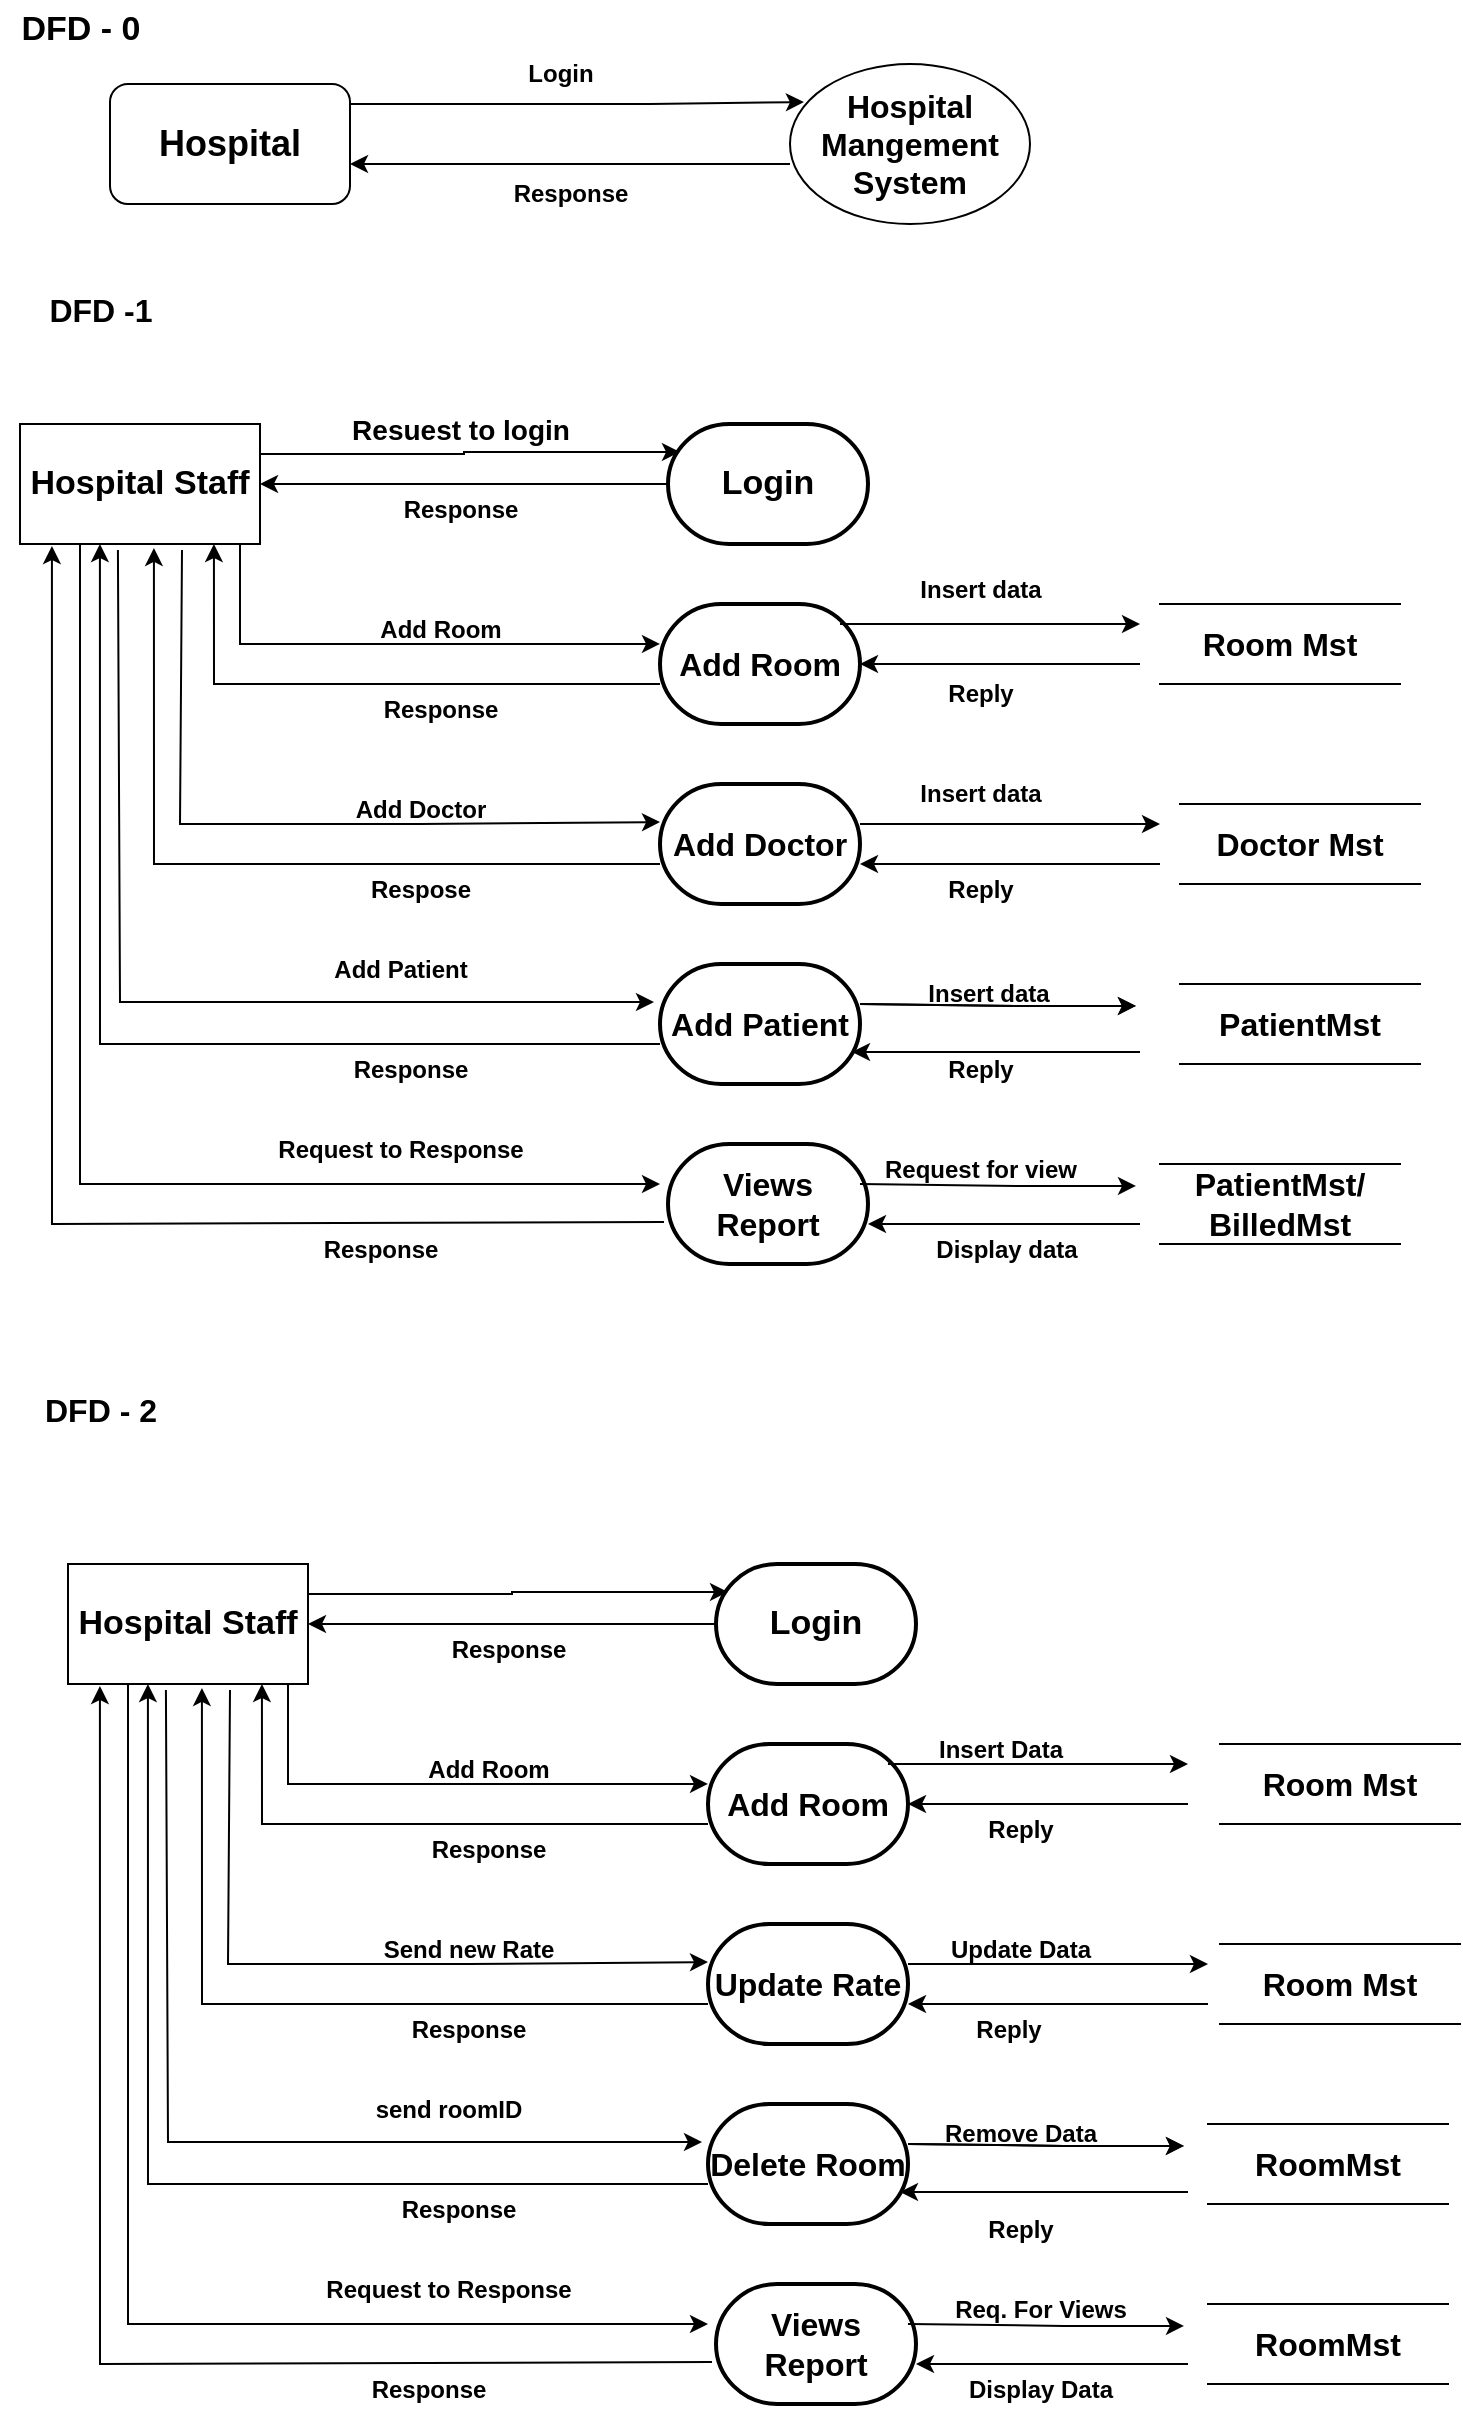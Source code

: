 <mxfile version="23.1.7" type="google">
  <diagram name="Page-1" id="wHvKuBLqZDmaOY6_0BVb">
    <mxGraphModel dx="880" dy="506" grid="1" gridSize="10" guides="1" tooltips="1" connect="1" arrows="1" fold="1" page="1" pageScale="1" pageWidth="900" pageHeight="1600" math="0" shadow="0">
      <root>
        <mxCell id="0" />
        <mxCell id="1" parent="0" />
        <mxCell id="QsLFBTd6vt9vH_9BB9VM-1" value="&lt;font style=&quot;font-size: 18px;&quot;&gt;&lt;b&gt;Hospital&lt;/b&gt;&lt;/font&gt;" style="rounded=1;whiteSpace=wrap;html=1;" parent="1" vertex="1">
          <mxGeometry x="85" y="100" width="120" height="60" as="geometry" />
        </mxCell>
        <mxCell id="QsLFBTd6vt9vH_9BB9VM-3" value="&lt;b&gt;&lt;font style=&quot;font-size: 16px;&quot;&gt;Hospital Mangement System&lt;/font&gt;&lt;/b&gt;" style="ellipse;whiteSpace=wrap;html=1;" parent="1" vertex="1">
          <mxGeometry x="425" y="90" width="120" height="80" as="geometry" />
        </mxCell>
        <mxCell id="QsLFBTd6vt9vH_9BB9VM-5" value="" style="endArrow=classic;html=1;rounded=0;exitX=1;exitY=0.5;exitDx=0;exitDy=0;entryX=0.058;entryY=0.238;entryDx=0;entryDy=0;entryPerimeter=0;" parent="1" target="QsLFBTd6vt9vH_9BB9VM-3" edge="1">
          <mxGeometry width="50" height="50" relative="1" as="geometry">
            <mxPoint x="205" y="110" as="sourcePoint" />
            <mxPoint x="425" y="110" as="targetPoint" />
            <Array as="points">
              <mxPoint x="355" y="110" />
            </Array>
          </mxGeometry>
        </mxCell>
        <mxCell id="QsLFBTd6vt9vH_9BB9VM-6" value="&lt;b&gt;Login&lt;/b&gt;" style="text;html=1;align=center;verticalAlign=middle;resizable=0;points=[];autosize=1;strokeColor=none;fillColor=none;" parent="1" vertex="1">
          <mxGeometry x="280" y="80" width="60" height="30" as="geometry" />
        </mxCell>
        <mxCell id="QsLFBTd6vt9vH_9BB9VM-7" value="&lt;b&gt;Response&lt;/b&gt;" style="text;html=1;align=center;verticalAlign=middle;resizable=0;points=[];autosize=1;strokeColor=none;fillColor=none;" parent="1" vertex="1">
          <mxGeometry x="275" y="140" width="80" height="30" as="geometry" />
        </mxCell>
        <mxCell id="QsLFBTd6vt9vH_9BB9VM-11" value="" style="edgeStyle=orthogonalEdgeStyle;rounded=0;orthogonalLoop=1;jettySize=auto;html=1;entryX=1;entryY=0.5;entryDx=0;entryDy=0;" parent="1" edge="1">
          <mxGeometry relative="1" as="geometry">
            <mxPoint x="425" y="140" as="sourcePoint" />
            <mxPoint x="205" y="140" as="targetPoint" />
          </mxGeometry>
        </mxCell>
        <mxCell id="QsLFBTd6vt9vH_9BB9VM-12" value="&lt;b&gt;&lt;font style=&quot;font-size: 17px;&quot;&gt;DFD - 0&lt;/font&gt;&lt;/b&gt;" style="text;html=1;align=center;verticalAlign=middle;resizable=0;points=[];autosize=1;strokeColor=none;fillColor=none;" parent="1" vertex="1">
          <mxGeometry x="30" y="58" width="80" height="30" as="geometry" />
        </mxCell>
        <mxCell id="QsLFBTd6vt9vH_9BB9VM-13" value="&lt;b&gt;&lt;font style=&quot;font-size: 16px;&quot;&gt;DFD -1&lt;/font&gt;&lt;/b&gt;" style="text;html=1;align=center;verticalAlign=middle;resizable=0;points=[];autosize=1;strokeColor=none;fillColor=none;" parent="1" vertex="1">
          <mxGeometry x="40" y="198" width="80" height="30" as="geometry" />
        </mxCell>
        <mxCell id="QsLFBTd6vt9vH_9BB9VM-14" value="&lt;b&gt;&lt;font style=&quot;font-size: 17px;&quot;&gt;Hospital Staff&lt;/font&gt;&lt;/b&gt;" style="rounded=0;whiteSpace=wrap;html=1;" parent="1" vertex="1">
          <mxGeometry x="40" y="270" width="120" height="60" as="geometry" />
        </mxCell>
        <mxCell id="QsLFBTd6vt9vH_9BB9VM-18" value="&lt;b&gt;&lt;font style=&quot;font-size: 17px;&quot;&gt;Login&lt;/font&gt;&lt;/b&gt;" style="strokeWidth=2;html=1;shape=mxgraph.flowchart.terminator;whiteSpace=wrap;" parent="1" vertex="1">
          <mxGeometry x="364" y="270" width="100" height="60" as="geometry" />
        </mxCell>
        <mxCell id="QsLFBTd6vt9vH_9BB9VM-20" value="&lt;b&gt;&lt;font style=&quot;font-size: 16px;&quot;&gt;Add Patient&lt;/font&gt;&lt;/b&gt;" style="strokeWidth=2;html=1;shape=mxgraph.flowchart.terminator;whiteSpace=wrap;" parent="1" vertex="1">
          <mxGeometry x="360" y="540" width="100" height="60" as="geometry" />
        </mxCell>
        <mxCell id="QsLFBTd6vt9vH_9BB9VM-21" value="&lt;b&gt;&lt;font style=&quot;font-size: 16px;&quot;&gt;Add Doctor&lt;/font&gt;&lt;/b&gt;" style="strokeWidth=2;html=1;shape=mxgraph.flowchart.terminator;whiteSpace=wrap;" parent="1" vertex="1">
          <mxGeometry x="360" y="450" width="100" height="60" as="geometry" />
        </mxCell>
        <mxCell id="QsLFBTd6vt9vH_9BB9VM-22" value="&lt;font style=&quot;font-size: 16px;&quot;&gt;&lt;b&gt;Add Room&lt;/b&gt;&lt;/font&gt;" style="strokeWidth=2;html=1;shape=mxgraph.flowchart.terminator;whiteSpace=wrap;" parent="1" vertex="1">
          <mxGeometry x="360" y="360" width="100" height="60" as="geometry" />
        </mxCell>
        <mxCell id="QsLFBTd6vt9vH_9BB9VM-23" value="&lt;b&gt;&lt;font style=&quot;font-size: 16px;&quot;&gt;Views Report&lt;/font&gt;&lt;/b&gt;" style="strokeWidth=2;html=1;shape=mxgraph.flowchart.terminator;whiteSpace=wrap;" parent="1" vertex="1">
          <mxGeometry x="364" y="630" width="100" height="60" as="geometry" />
        </mxCell>
        <mxCell id="QsLFBTd6vt9vH_9BB9VM-24" style="edgeStyle=orthogonalEdgeStyle;rounded=0;orthogonalLoop=1;jettySize=auto;html=1;exitX=1;exitY=0.25;exitDx=0;exitDy=0;entryX=0.06;entryY=0.233;entryDx=0;entryDy=0;entryPerimeter=0;" parent="1" source="QsLFBTd6vt9vH_9BB9VM-14" target="QsLFBTd6vt9vH_9BB9VM-18" edge="1">
          <mxGeometry relative="1" as="geometry" />
        </mxCell>
        <mxCell id="QsLFBTd6vt9vH_9BB9VM-25" value="" style="endArrow=classic;html=1;rounded=0;entryX=1;entryY=0.5;entryDx=0;entryDy=0;exitX=0;exitY=0.5;exitDx=0;exitDy=0;exitPerimeter=0;" parent="1" source="QsLFBTd6vt9vH_9BB9VM-18" target="QsLFBTd6vt9vH_9BB9VM-14" edge="1">
          <mxGeometry width="50" height="50" relative="1" as="geometry">
            <mxPoint x="360" y="310" as="sourcePoint" />
            <mxPoint x="410" y="300" as="targetPoint" />
          </mxGeometry>
        </mxCell>
        <mxCell id="QsLFBTd6vt9vH_9BB9VM-26" value="" style="endArrow=classic;html=1;rounded=0;entryX=0;entryY=0.333;entryDx=0;entryDy=0;entryPerimeter=0;" parent="1" target="QsLFBTd6vt9vH_9BB9VM-22" edge="1">
          <mxGeometry width="50" height="50" relative="1" as="geometry">
            <mxPoint x="150" y="330" as="sourcePoint" />
            <mxPoint x="350" y="380" as="targetPoint" />
            <Array as="points">
              <mxPoint x="150" y="380" />
            </Array>
          </mxGeometry>
        </mxCell>
        <mxCell id="QsLFBTd6vt9vH_9BB9VM-27" value="" style="endArrow=classic;html=1;rounded=0;entryX=0.808;entryY=1;entryDx=0;entryDy=0;entryPerimeter=0;" parent="1" target="QsLFBTd6vt9vH_9BB9VM-14" edge="1">
          <mxGeometry width="50" height="50" relative="1" as="geometry">
            <mxPoint x="360" y="400" as="sourcePoint" />
            <mxPoint x="590" y="350" as="targetPoint" />
            <Array as="points">
              <mxPoint x="137" y="400" />
            </Array>
          </mxGeometry>
        </mxCell>
        <mxCell id="QsLFBTd6vt9vH_9BB9VM-28" value="" style="endArrow=classic;html=1;rounded=0;exitX=0.675;exitY=1.05;exitDx=0;exitDy=0;exitPerimeter=0;entryX=0;entryY=0.317;entryDx=0;entryDy=0;entryPerimeter=0;" parent="1" source="QsLFBTd6vt9vH_9BB9VM-14" target="QsLFBTd6vt9vH_9BB9VM-21" edge="1">
          <mxGeometry width="50" height="50" relative="1" as="geometry">
            <mxPoint x="540" y="400" as="sourcePoint" />
            <mxPoint x="350" y="470" as="targetPoint" />
            <Array as="points">
              <mxPoint x="120" y="470" />
              <mxPoint x="240" y="470" />
            </Array>
          </mxGeometry>
        </mxCell>
        <mxCell id="QsLFBTd6vt9vH_9BB9VM-33" value="" style="endArrow=classic;html=1;rounded=0;entryX=0.558;entryY=1.033;entryDx=0;entryDy=0;entryPerimeter=0;" parent="1" target="QsLFBTd6vt9vH_9BB9VM-14" edge="1">
          <mxGeometry width="50" height="50" relative="1" as="geometry">
            <mxPoint x="360" y="490" as="sourcePoint" />
            <mxPoint x="110" y="340" as="targetPoint" />
            <Array as="points">
              <mxPoint x="107" y="490" />
            </Array>
          </mxGeometry>
        </mxCell>
        <mxCell id="QsLFBTd6vt9vH_9BB9VM-34" value="" style="endArrow=classic;html=1;rounded=0;entryX=-0.03;entryY=0.317;entryDx=0;entryDy=0;entryPerimeter=0;exitX=0.408;exitY=1.05;exitDx=0;exitDy=0;exitPerimeter=0;" parent="1" source="QsLFBTd6vt9vH_9BB9VM-14" target="QsLFBTd6vt9vH_9BB9VM-20" edge="1">
          <mxGeometry width="50" height="50" relative="1" as="geometry">
            <mxPoint x="540" y="400" as="sourcePoint" />
            <mxPoint x="590" y="350" as="targetPoint" />
            <Array as="points">
              <mxPoint x="90" y="559" />
            </Array>
          </mxGeometry>
        </mxCell>
        <mxCell id="QsLFBTd6vt9vH_9BB9VM-35" value="" style="endArrow=classic;html=1;rounded=0;entryX=0.333;entryY=1;entryDx=0;entryDy=0;entryPerimeter=0;" parent="1" target="QsLFBTd6vt9vH_9BB9VM-14" edge="1">
          <mxGeometry width="50" height="50" relative="1" as="geometry">
            <mxPoint x="360" y="580" as="sourcePoint" />
            <mxPoint x="590" y="350" as="targetPoint" />
            <Array as="points">
              <mxPoint x="230" y="580" />
              <mxPoint x="80" y="580" />
            </Array>
          </mxGeometry>
        </mxCell>
        <mxCell id="QsLFBTd6vt9vH_9BB9VM-36" value="" style="endArrow=classic;html=1;rounded=0;exitX=0.25;exitY=1;exitDx=0;exitDy=0;" parent="1" source="QsLFBTd6vt9vH_9BB9VM-14" edge="1">
          <mxGeometry width="50" height="50" relative="1" as="geometry">
            <mxPoint x="540" y="400" as="sourcePoint" />
            <mxPoint x="360" y="650" as="targetPoint" />
            <Array as="points">
              <mxPoint x="70" y="650" />
              <mxPoint x="220" y="650" />
            </Array>
          </mxGeometry>
        </mxCell>
        <mxCell id="QsLFBTd6vt9vH_9BB9VM-37" value="" style="endArrow=classic;html=1;rounded=0;exitX=-0.02;exitY=0.65;exitDx=0;exitDy=0;exitPerimeter=0;entryX=0.133;entryY=1.017;entryDx=0;entryDy=0;entryPerimeter=0;" parent="1" source="QsLFBTd6vt9vH_9BB9VM-23" target="QsLFBTd6vt9vH_9BB9VM-14" edge="1">
          <mxGeometry width="50" height="50" relative="1" as="geometry">
            <mxPoint x="540" y="400" as="sourcePoint" />
            <mxPoint x="590" y="350" as="targetPoint" />
            <Array as="points">
              <mxPoint x="56" y="670" />
            </Array>
          </mxGeometry>
        </mxCell>
        <mxCell id="QsLFBTd6vt9vH_9BB9VM-46" value="&lt;b&gt;&lt;font style=&quot;font-size: 16px;&quot;&gt;Room Mst&lt;/font&gt;&lt;/b&gt;" style="shape=partialRectangle;whiteSpace=wrap;html=1;left=0;right=0;fillColor=none;" parent="1" vertex="1">
          <mxGeometry x="610" y="360" width="120" height="40" as="geometry" />
        </mxCell>
        <mxCell id="QsLFBTd6vt9vH_9BB9VM-49" value="&lt;b&gt;&lt;font style=&quot;font-size: 16px;&quot;&gt;Doctor Mst&lt;/font&gt;&lt;/b&gt;" style="shape=partialRectangle;whiteSpace=wrap;html=1;left=0;right=0;fillColor=none;" parent="1" vertex="1">
          <mxGeometry x="620" y="460" width="120" height="40" as="geometry" />
        </mxCell>
        <mxCell id="QsLFBTd6vt9vH_9BB9VM-50" value="" style="endArrow=classic;html=1;rounded=0;exitX=0.9;exitY=0.167;exitDx=0;exitDy=0;exitPerimeter=0;" parent="1" source="QsLFBTd6vt9vH_9BB9VM-22" edge="1">
          <mxGeometry width="50" height="50" relative="1" as="geometry">
            <mxPoint x="480" y="400" as="sourcePoint" />
            <mxPoint x="600" y="370" as="targetPoint" />
          </mxGeometry>
        </mxCell>
        <mxCell id="QsLFBTd6vt9vH_9BB9VM-51" value="&lt;b&gt;&lt;font style=&quot;font-size: 16px;&quot;&gt;PatientMst&lt;/font&gt;&lt;/b&gt;" style="shape=partialRectangle;whiteSpace=wrap;html=1;left=0;right=0;fillColor=none;" parent="1" vertex="1">
          <mxGeometry x="620" y="550" width="120" height="40" as="geometry" />
        </mxCell>
        <mxCell id="QsLFBTd6vt9vH_9BB9VM-52" value="" style="endArrow=classic;html=1;rounded=0;entryX=1;entryY=0.5;entryDx=0;entryDy=0;entryPerimeter=0;" parent="1" target="QsLFBTd6vt9vH_9BB9VM-22" edge="1">
          <mxGeometry width="50" height="50" relative="1" as="geometry">
            <mxPoint x="600" y="390" as="sourcePoint" />
            <mxPoint x="530" y="350" as="targetPoint" />
          </mxGeometry>
        </mxCell>
        <mxCell id="QsLFBTd6vt9vH_9BB9VM-53" value="" style="endArrow=classic;html=1;rounded=0;" parent="1" edge="1">
          <mxGeometry width="50" height="50" relative="1" as="geometry">
            <mxPoint x="460" y="470" as="sourcePoint" />
            <mxPoint x="610" y="470" as="targetPoint" />
          </mxGeometry>
        </mxCell>
        <mxCell id="QsLFBTd6vt9vH_9BB9VM-54" value="" style="endArrow=classic;html=1;rounded=0;" parent="1" edge="1">
          <mxGeometry width="50" height="50" relative="1" as="geometry">
            <mxPoint x="610" y="490" as="sourcePoint" />
            <mxPoint x="460" y="490" as="targetPoint" />
          </mxGeometry>
        </mxCell>
        <mxCell id="QsLFBTd6vt9vH_9BB9VM-55" value="" style="endArrow=classic;html=1;rounded=0;exitX=0.98;exitY=0.317;exitDx=0;exitDy=0;exitPerimeter=0;" parent="1" edge="1">
          <mxGeometry width="50" height="50" relative="1" as="geometry">
            <mxPoint x="460" y="559.98" as="sourcePoint" />
            <mxPoint x="598" y="560.98" as="targetPoint" />
            <Array as="points">
              <mxPoint x="538" y="560.98" />
            </Array>
          </mxGeometry>
        </mxCell>
        <mxCell id="QsLFBTd6vt9vH_9BB9VM-56" value="" style="endArrow=classic;html=1;rounded=0;exitX=0.98;exitY=0.317;exitDx=0;exitDy=0;exitPerimeter=0;" parent="1" edge="1">
          <mxGeometry width="50" height="50" relative="1" as="geometry">
            <mxPoint x="460" y="559.98" as="sourcePoint" />
            <mxPoint x="598" y="560.98" as="targetPoint" />
            <Array as="points">
              <mxPoint x="538" y="560.98" />
            </Array>
          </mxGeometry>
        </mxCell>
        <mxCell id="QsLFBTd6vt9vH_9BB9VM-57" value="&lt;b&gt;&lt;font style=&quot;font-size: 16px;&quot;&gt;PatientMst/&lt;br&gt;BilledMst&lt;br&gt;&lt;/font&gt;&lt;/b&gt;" style="shape=partialRectangle;whiteSpace=wrap;html=1;left=0;right=0;fillColor=none;" parent="1" vertex="1">
          <mxGeometry x="610" y="640" width="120" height="40" as="geometry" />
        </mxCell>
        <mxCell id="QsLFBTd6vt9vH_9BB9VM-58" value="" style="endArrow=classic;html=1;rounded=0;entryX=0.96;entryY=0.733;entryDx=0;entryDy=0;entryPerimeter=0;" parent="1" target="QsLFBTd6vt9vH_9BB9VM-20" edge="1">
          <mxGeometry width="50" height="50" relative="1" as="geometry">
            <mxPoint x="600" y="584" as="sourcePoint" />
            <mxPoint x="460" y="584" as="targetPoint" />
          </mxGeometry>
        </mxCell>
        <mxCell id="QsLFBTd6vt9vH_9BB9VM-59" value="" style="endArrow=classic;html=1;rounded=0;exitX=0.98;exitY=0.317;exitDx=0;exitDy=0;exitPerimeter=0;" parent="1" edge="1">
          <mxGeometry width="50" height="50" relative="1" as="geometry">
            <mxPoint x="460" y="649.98" as="sourcePoint" />
            <mxPoint x="598" y="650.98" as="targetPoint" />
            <Array as="points">
              <mxPoint x="538" y="650.98" />
            </Array>
          </mxGeometry>
        </mxCell>
        <mxCell id="QsLFBTd6vt9vH_9BB9VM-60" value="" style="endArrow=classic;html=1;rounded=0;" parent="1" edge="1">
          <mxGeometry width="50" height="50" relative="1" as="geometry">
            <mxPoint x="600" y="670" as="sourcePoint" />
            <mxPoint x="464" y="670" as="targetPoint" />
          </mxGeometry>
        </mxCell>
        <mxCell id="QsLFBTd6vt9vH_9BB9VM-61" value="&lt;b&gt;&lt;font style=&quot;font-size: 14px;&quot;&gt;Resuest to login&lt;/font&gt;&lt;/b&gt;" style="text;html=1;align=center;verticalAlign=middle;resizable=0;points=[];autosize=1;strokeColor=none;fillColor=none;" parent="1" vertex="1">
          <mxGeometry x="195" y="258" width="130" height="30" as="geometry" />
        </mxCell>
        <mxCell id="QsLFBTd6vt9vH_9BB9VM-62" value="&lt;b&gt;Response&lt;/b&gt;" style="text;html=1;align=center;verticalAlign=middle;resizable=0;points=[];autosize=1;strokeColor=none;fillColor=none;" parent="1" vertex="1">
          <mxGeometry x="220" y="298" width="80" height="30" as="geometry" />
        </mxCell>
        <mxCell id="QsLFBTd6vt9vH_9BB9VM-63" value="&lt;b&gt;Add Room&lt;/b&gt;" style="text;html=1;align=center;verticalAlign=middle;resizable=0;points=[];autosize=1;strokeColor=none;fillColor=none;" parent="1" vertex="1">
          <mxGeometry x="210" y="358" width="80" height="30" as="geometry" />
        </mxCell>
        <mxCell id="QsLFBTd6vt9vH_9BB9VM-64" value="&lt;b&gt;Response&lt;/b&gt;" style="text;html=1;align=center;verticalAlign=middle;resizable=0;points=[];autosize=1;strokeColor=none;fillColor=none;" parent="1" vertex="1">
          <mxGeometry x="210" y="398" width="80" height="30" as="geometry" />
        </mxCell>
        <mxCell id="QsLFBTd6vt9vH_9BB9VM-65" value="&lt;b&gt;Add Doctor&lt;/b&gt;" style="text;html=1;align=center;verticalAlign=middle;resizable=0;points=[];autosize=1;strokeColor=none;fillColor=none;" parent="1" vertex="1">
          <mxGeometry x="195" y="448" width="90" height="30" as="geometry" />
        </mxCell>
        <mxCell id="QsLFBTd6vt9vH_9BB9VM-66" value="&lt;b&gt;Respose&lt;/b&gt;" style="text;html=1;align=center;verticalAlign=middle;resizable=0;points=[];autosize=1;strokeColor=none;fillColor=none;" parent="1" vertex="1">
          <mxGeometry x="205" y="488" width="70" height="30" as="geometry" />
        </mxCell>
        <mxCell id="QsLFBTd6vt9vH_9BB9VM-69" value="&lt;b&gt;Add Patient&lt;/b&gt;" style="text;html=1;align=center;verticalAlign=middle;resizable=0;points=[];autosize=1;strokeColor=none;fillColor=none;" parent="1" vertex="1">
          <mxGeometry x="185" y="528" width="90" height="30" as="geometry" />
        </mxCell>
        <mxCell id="QsLFBTd6vt9vH_9BB9VM-70" value="&lt;b&gt;Response&lt;/b&gt;" style="text;html=1;align=center;verticalAlign=middle;resizable=0;points=[];autosize=1;strokeColor=none;fillColor=none;" parent="1" vertex="1">
          <mxGeometry x="195" y="578" width="80" height="30" as="geometry" />
        </mxCell>
        <mxCell id="QsLFBTd6vt9vH_9BB9VM-71" value="&lt;b&gt;Request to Response&lt;/b&gt;" style="text;html=1;align=center;verticalAlign=middle;resizable=0;points=[];autosize=1;strokeColor=none;fillColor=none;" parent="1" vertex="1">
          <mxGeometry x="155" y="618" width="150" height="30" as="geometry" />
        </mxCell>
        <mxCell id="QsLFBTd6vt9vH_9BB9VM-72" value="&lt;b&gt;Response&lt;/b&gt;" style="text;html=1;align=center;verticalAlign=middle;resizable=0;points=[];autosize=1;strokeColor=none;fillColor=none;" parent="1" vertex="1">
          <mxGeometry x="180" y="668" width="80" height="30" as="geometry" />
        </mxCell>
        <mxCell id="QsLFBTd6vt9vH_9BB9VM-151" value="&lt;b&gt;&lt;font style=&quot;font-size: 17px;&quot;&gt;Hospital Staff&lt;/font&gt;&lt;/b&gt;" style="rounded=0;whiteSpace=wrap;html=1;" parent="1" vertex="1">
          <mxGeometry x="64" y="840" width="120" height="60" as="geometry" />
        </mxCell>
        <mxCell id="QsLFBTd6vt9vH_9BB9VM-152" value="&lt;b&gt;&lt;font style=&quot;font-size: 17px;&quot;&gt;Login&lt;/font&gt;&lt;/b&gt;" style="strokeWidth=2;html=1;shape=mxgraph.flowchart.terminator;whiteSpace=wrap;" parent="1" vertex="1">
          <mxGeometry x="388" y="840" width="100" height="60" as="geometry" />
        </mxCell>
        <mxCell id="QsLFBTd6vt9vH_9BB9VM-153" value="&lt;b&gt;&lt;font style=&quot;font-size: 16px;&quot;&gt;Delete Room&lt;/font&gt;&lt;/b&gt;" style="strokeWidth=2;html=1;shape=mxgraph.flowchart.terminator;whiteSpace=wrap;" parent="1" vertex="1">
          <mxGeometry x="384" y="1110" width="100" height="60" as="geometry" />
        </mxCell>
        <mxCell id="QsLFBTd6vt9vH_9BB9VM-154" value="&lt;span style=&quot;font-size: 16px;&quot;&gt;&lt;b&gt;Update Rate&lt;/b&gt;&lt;/span&gt;" style="strokeWidth=2;html=1;shape=mxgraph.flowchart.terminator;whiteSpace=wrap;" parent="1" vertex="1">
          <mxGeometry x="384" y="1020" width="100" height="60" as="geometry" />
        </mxCell>
        <mxCell id="QsLFBTd6vt9vH_9BB9VM-155" value="&lt;font style=&quot;font-size: 16px;&quot;&gt;&lt;b&gt;Add Room&lt;/b&gt;&lt;/font&gt;" style="strokeWidth=2;html=1;shape=mxgraph.flowchart.terminator;whiteSpace=wrap;" parent="1" vertex="1">
          <mxGeometry x="384" y="930" width="100" height="60" as="geometry" />
        </mxCell>
        <mxCell id="QsLFBTd6vt9vH_9BB9VM-156" value="&lt;b&gt;&lt;font style=&quot;font-size: 16px;&quot;&gt;Views Report&lt;/font&gt;&lt;/b&gt;" style="strokeWidth=2;html=1;shape=mxgraph.flowchart.terminator;whiteSpace=wrap;" parent="1" vertex="1">
          <mxGeometry x="388" y="1200" width="100" height="60" as="geometry" />
        </mxCell>
        <mxCell id="QsLFBTd6vt9vH_9BB9VM-157" style="edgeStyle=orthogonalEdgeStyle;rounded=0;orthogonalLoop=1;jettySize=auto;html=1;exitX=1;exitY=0.25;exitDx=0;exitDy=0;entryX=0.06;entryY=0.233;entryDx=0;entryDy=0;entryPerimeter=0;" parent="1" source="QsLFBTd6vt9vH_9BB9VM-151" target="QsLFBTd6vt9vH_9BB9VM-152" edge="1">
          <mxGeometry relative="1" as="geometry" />
        </mxCell>
        <mxCell id="QsLFBTd6vt9vH_9BB9VM-158" value="" style="endArrow=classic;html=1;rounded=0;entryX=1;entryY=0.5;entryDx=0;entryDy=0;exitX=0;exitY=0.5;exitDx=0;exitDy=0;exitPerimeter=0;" parent="1" source="QsLFBTd6vt9vH_9BB9VM-152" target="QsLFBTd6vt9vH_9BB9VM-151" edge="1">
          <mxGeometry width="50" height="50" relative="1" as="geometry">
            <mxPoint x="384" y="880" as="sourcePoint" />
            <mxPoint x="434" y="870" as="targetPoint" />
          </mxGeometry>
        </mxCell>
        <mxCell id="QsLFBTd6vt9vH_9BB9VM-159" value="" style="endArrow=classic;html=1;rounded=0;entryX=0;entryY=0.333;entryDx=0;entryDy=0;entryPerimeter=0;" parent="1" target="QsLFBTd6vt9vH_9BB9VM-155" edge="1">
          <mxGeometry width="50" height="50" relative="1" as="geometry">
            <mxPoint x="174" y="900" as="sourcePoint" />
            <mxPoint x="374" y="950" as="targetPoint" />
            <Array as="points">
              <mxPoint x="174" y="950" />
            </Array>
          </mxGeometry>
        </mxCell>
        <mxCell id="QsLFBTd6vt9vH_9BB9VM-160" value="" style="endArrow=classic;html=1;rounded=0;entryX=0.808;entryY=1;entryDx=0;entryDy=0;entryPerimeter=0;" parent="1" target="QsLFBTd6vt9vH_9BB9VM-151" edge="1">
          <mxGeometry width="50" height="50" relative="1" as="geometry">
            <mxPoint x="384" y="970" as="sourcePoint" />
            <mxPoint x="614" y="920" as="targetPoint" />
            <Array as="points">
              <mxPoint x="161" y="970" />
            </Array>
          </mxGeometry>
        </mxCell>
        <mxCell id="QsLFBTd6vt9vH_9BB9VM-161" value="" style="endArrow=classic;html=1;rounded=0;exitX=0.675;exitY=1.05;exitDx=0;exitDy=0;exitPerimeter=0;entryX=0;entryY=0.317;entryDx=0;entryDy=0;entryPerimeter=0;" parent="1" source="QsLFBTd6vt9vH_9BB9VM-151" target="QsLFBTd6vt9vH_9BB9VM-154" edge="1">
          <mxGeometry width="50" height="50" relative="1" as="geometry">
            <mxPoint x="564" y="970" as="sourcePoint" />
            <mxPoint x="374" y="1040" as="targetPoint" />
            <Array as="points">
              <mxPoint x="144" y="1040" />
              <mxPoint x="264" y="1040" />
            </Array>
          </mxGeometry>
        </mxCell>
        <mxCell id="QsLFBTd6vt9vH_9BB9VM-162" value="" style="endArrow=classic;html=1;rounded=0;entryX=0.558;entryY=1.033;entryDx=0;entryDy=0;entryPerimeter=0;" parent="1" target="QsLFBTd6vt9vH_9BB9VM-151" edge="1">
          <mxGeometry width="50" height="50" relative="1" as="geometry">
            <mxPoint x="384" y="1060" as="sourcePoint" />
            <mxPoint x="134" y="910" as="targetPoint" />
            <Array as="points">
              <mxPoint x="131" y="1060" />
            </Array>
          </mxGeometry>
        </mxCell>
        <mxCell id="QsLFBTd6vt9vH_9BB9VM-163" value="" style="endArrow=classic;html=1;rounded=0;entryX=-0.03;entryY=0.317;entryDx=0;entryDy=0;entryPerimeter=0;exitX=0.408;exitY=1.05;exitDx=0;exitDy=0;exitPerimeter=0;" parent="1" source="QsLFBTd6vt9vH_9BB9VM-151" target="QsLFBTd6vt9vH_9BB9VM-153" edge="1">
          <mxGeometry width="50" height="50" relative="1" as="geometry">
            <mxPoint x="564" y="970" as="sourcePoint" />
            <mxPoint x="614" y="920" as="targetPoint" />
            <Array as="points">
              <mxPoint x="114" y="1129" />
            </Array>
          </mxGeometry>
        </mxCell>
        <mxCell id="QsLFBTd6vt9vH_9BB9VM-164" value="" style="endArrow=classic;html=1;rounded=0;entryX=0.333;entryY=1;entryDx=0;entryDy=0;entryPerimeter=0;" parent="1" target="QsLFBTd6vt9vH_9BB9VM-151" edge="1">
          <mxGeometry width="50" height="50" relative="1" as="geometry">
            <mxPoint x="384" y="1150" as="sourcePoint" />
            <mxPoint x="614" y="920" as="targetPoint" />
            <Array as="points">
              <mxPoint x="254" y="1150" />
              <mxPoint x="104" y="1150" />
            </Array>
          </mxGeometry>
        </mxCell>
        <mxCell id="QsLFBTd6vt9vH_9BB9VM-165" value="" style="endArrow=classic;html=1;rounded=0;exitX=0.25;exitY=1;exitDx=0;exitDy=0;" parent="1" source="QsLFBTd6vt9vH_9BB9VM-151" edge="1">
          <mxGeometry width="50" height="50" relative="1" as="geometry">
            <mxPoint x="564" y="970" as="sourcePoint" />
            <mxPoint x="384" y="1220" as="targetPoint" />
            <Array as="points">
              <mxPoint x="94" y="1220" />
              <mxPoint x="244" y="1220" />
            </Array>
          </mxGeometry>
        </mxCell>
        <mxCell id="QsLFBTd6vt9vH_9BB9VM-166" value="" style="endArrow=classic;html=1;rounded=0;exitX=-0.02;exitY=0.65;exitDx=0;exitDy=0;exitPerimeter=0;entryX=0.133;entryY=1.017;entryDx=0;entryDy=0;entryPerimeter=0;" parent="1" source="QsLFBTd6vt9vH_9BB9VM-156" target="QsLFBTd6vt9vH_9BB9VM-151" edge="1">
          <mxGeometry width="50" height="50" relative="1" as="geometry">
            <mxPoint x="564" y="970" as="sourcePoint" />
            <mxPoint x="614" y="920" as="targetPoint" />
            <Array as="points">
              <mxPoint x="80" y="1240" />
            </Array>
          </mxGeometry>
        </mxCell>
        <mxCell id="QsLFBTd6vt9vH_9BB9VM-167" value="&lt;b&gt;&lt;font style=&quot;font-size: 16px;&quot;&gt;Room Mst&lt;/font&gt;&lt;/b&gt;" style="shape=partialRectangle;whiteSpace=wrap;html=1;left=0;right=0;fillColor=none;" parent="1" vertex="1">
          <mxGeometry x="640" y="930" width="120" height="40" as="geometry" />
        </mxCell>
        <mxCell id="QsLFBTd6vt9vH_9BB9VM-168" value="&lt;b&gt;&lt;font style=&quot;font-size: 16px;&quot;&gt;Room Mst&lt;/font&gt;&lt;/b&gt;" style="shape=partialRectangle;whiteSpace=wrap;html=1;left=0;right=0;fillColor=none;" parent="1" vertex="1">
          <mxGeometry x="640" y="1030" width="120" height="40" as="geometry" />
        </mxCell>
        <mxCell id="QsLFBTd6vt9vH_9BB9VM-169" value="" style="endArrow=classic;html=1;rounded=0;exitX=0.9;exitY=0.167;exitDx=0;exitDy=0;exitPerimeter=0;" parent="1" source="QsLFBTd6vt9vH_9BB9VM-155" edge="1">
          <mxGeometry width="50" height="50" relative="1" as="geometry">
            <mxPoint x="504" y="970" as="sourcePoint" />
            <mxPoint x="624" y="940" as="targetPoint" />
          </mxGeometry>
        </mxCell>
        <mxCell id="QsLFBTd6vt9vH_9BB9VM-170" value="&lt;b&gt;&lt;font style=&quot;font-size: 16px;&quot;&gt;RoomMst&lt;/font&gt;&lt;/b&gt;" style="shape=partialRectangle;whiteSpace=wrap;html=1;left=0;right=0;fillColor=none;" parent="1" vertex="1">
          <mxGeometry x="634" y="1120" width="120" height="40" as="geometry" />
        </mxCell>
        <mxCell id="QsLFBTd6vt9vH_9BB9VM-171" value="" style="endArrow=classic;html=1;rounded=0;entryX=1;entryY=0.5;entryDx=0;entryDy=0;entryPerimeter=0;" parent="1" target="QsLFBTd6vt9vH_9BB9VM-155" edge="1">
          <mxGeometry width="50" height="50" relative="1" as="geometry">
            <mxPoint x="624" y="960" as="sourcePoint" />
            <mxPoint x="554" y="920" as="targetPoint" />
          </mxGeometry>
        </mxCell>
        <mxCell id="QsLFBTd6vt9vH_9BB9VM-172" value="" style="endArrow=classic;html=1;rounded=0;" parent="1" edge="1">
          <mxGeometry width="50" height="50" relative="1" as="geometry">
            <mxPoint x="484" y="1040" as="sourcePoint" />
            <mxPoint x="634" y="1040" as="targetPoint" />
          </mxGeometry>
        </mxCell>
        <mxCell id="QsLFBTd6vt9vH_9BB9VM-173" value="" style="endArrow=classic;html=1;rounded=0;" parent="1" edge="1">
          <mxGeometry width="50" height="50" relative="1" as="geometry">
            <mxPoint x="634" y="1060" as="sourcePoint" />
            <mxPoint x="484" y="1060" as="targetPoint" />
          </mxGeometry>
        </mxCell>
        <mxCell id="QsLFBTd6vt9vH_9BB9VM-174" value="" style="endArrow=classic;html=1;rounded=0;exitX=0.98;exitY=0.317;exitDx=0;exitDy=0;exitPerimeter=0;" parent="1" edge="1">
          <mxGeometry width="50" height="50" relative="1" as="geometry">
            <mxPoint x="484" y="1129.98" as="sourcePoint" />
            <mxPoint x="622" y="1130.98" as="targetPoint" />
            <Array as="points">
              <mxPoint x="562" y="1130.98" />
            </Array>
          </mxGeometry>
        </mxCell>
        <mxCell id="QsLFBTd6vt9vH_9BB9VM-175" value="" style="endArrow=classic;html=1;rounded=0;exitX=0.98;exitY=0.317;exitDx=0;exitDy=0;exitPerimeter=0;" parent="1" edge="1">
          <mxGeometry width="50" height="50" relative="1" as="geometry">
            <mxPoint x="484" y="1129.98" as="sourcePoint" />
            <mxPoint x="622" y="1130.98" as="targetPoint" />
            <Array as="points">
              <mxPoint x="562" y="1130.98" />
            </Array>
          </mxGeometry>
        </mxCell>
        <mxCell id="QsLFBTd6vt9vH_9BB9VM-176" value="&lt;b&gt;&lt;font style=&quot;font-size: 16px;&quot;&gt;RoomMst&lt;br&gt;&lt;/font&gt;&lt;/b&gt;" style="shape=partialRectangle;whiteSpace=wrap;html=1;left=0;right=0;fillColor=none;" parent="1" vertex="1">
          <mxGeometry x="634" y="1210" width="120" height="40" as="geometry" />
        </mxCell>
        <mxCell id="QsLFBTd6vt9vH_9BB9VM-177" value="" style="endArrow=classic;html=1;rounded=0;entryX=0.96;entryY=0.733;entryDx=0;entryDy=0;entryPerimeter=0;" parent="1" target="QsLFBTd6vt9vH_9BB9VM-153" edge="1">
          <mxGeometry width="50" height="50" relative="1" as="geometry">
            <mxPoint x="624" y="1154" as="sourcePoint" />
            <mxPoint x="484" y="1154" as="targetPoint" />
          </mxGeometry>
        </mxCell>
        <mxCell id="QsLFBTd6vt9vH_9BB9VM-178" value="" style="endArrow=classic;html=1;rounded=0;exitX=0.98;exitY=0.317;exitDx=0;exitDy=0;exitPerimeter=0;" parent="1" edge="1">
          <mxGeometry width="50" height="50" relative="1" as="geometry">
            <mxPoint x="484" y="1219.98" as="sourcePoint" />
            <mxPoint x="622" y="1220.98" as="targetPoint" />
            <Array as="points">
              <mxPoint x="562" y="1220.98" />
            </Array>
          </mxGeometry>
        </mxCell>
        <mxCell id="QsLFBTd6vt9vH_9BB9VM-179" value="" style="endArrow=classic;html=1;rounded=0;" parent="1" edge="1">
          <mxGeometry width="50" height="50" relative="1" as="geometry">
            <mxPoint x="624" y="1240" as="sourcePoint" />
            <mxPoint x="488" y="1240" as="targetPoint" />
          </mxGeometry>
        </mxCell>
        <mxCell id="QsLFBTd6vt9vH_9BB9VM-180" value="&lt;b&gt;Response&lt;/b&gt;" style="text;html=1;align=center;verticalAlign=middle;resizable=0;points=[];autosize=1;strokeColor=none;fillColor=none;" parent="1" vertex="1">
          <mxGeometry x="244" y="868" width="80" height="30" as="geometry" />
        </mxCell>
        <mxCell id="QsLFBTd6vt9vH_9BB9VM-181" value="&lt;b&gt;Add Room&lt;/b&gt;" style="text;html=1;align=center;verticalAlign=middle;resizable=0;points=[];autosize=1;strokeColor=none;fillColor=none;" parent="1" vertex="1">
          <mxGeometry x="234" y="928" width="80" height="30" as="geometry" />
        </mxCell>
        <mxCell id="QsLFBTd6vt9vH_9BB9VM-182" value="&lt;b&gt;Response&lt;/b&gt;" style="text;html=1;align=center;verticalAlign=middle;resizable=0;points=[];autosize=1;strokeColor=none;fillColor=none;" parent="1" vertex="1">
          <mxGeometry x="234" y="968" width="80" height="30" as="geometry" />
        </mxCell>
        <mxCell id="QsLFBTd6vt9vH_9BB9VM-183" value="&lt;b&gt;Send new Rate&lt;/b&gt;" style="text;html=1;align=center;verticalAlign=middle;resizable=0;points=[];autosize=1;strokeColor=none;fillColor=none;" parent="1" vertex="1">
          <mxGeometry x="209" y="1018" width="110" height="30" as="geometry" />
        </mxCell>
        <mxCell id="QsLFBTd6vt9vH_9BB9VM-184" value="&lt;b&gt;Response&lt;/b&gt;" style="text;html=1;align=center;verticalAlign=middle;resizable=0;points=[];autosize=1;strokeColor=none;fillColor=none;" parent="1" vertex="1">
          <mxGeometry x="224" y="1058" width="80" height="30" as="geometry" />
        </mxCell>
        <mxCell id="QsLFBTd6vt9vH_9BB9VM-185" value="&lt;b&gt;send roomID&lt;/b&gt;" style="text;html=1;align=center;verticalAlign=middle;resizable=0;points=[];autosize=1;strokeColor=none;fillColor=none;" parent="1" vertex="1">
          <mxGeometry x="204" y="1098" width="100" height="30" as="geometry" />
        </mxCell>
        <mxCell id="QsLFBTd6vt9vH_9BB9VM-186" value="&lt;b&gt;Response&lt;/b&gt;" style="text;html=1;align=center;verticalAlign=middle;resizable=0;points=[];autosize=1;strokeColor=none;fillColor=none;" parent="1" vertex="1">
          <mxGeometry x="219" y="1148" width="80" height="30" as="geometry" />
        </mxCell>
        <mxCell id="QsLFBTd6vt9vH_9BB9VM-187" value="&lt;b&gt;Request to Response&lt;/b&gt;" style="text;html=1;align=center;verticalAlign=middle;resizable=0;points=[];autosize=1;strokeColor=none;fillColor=none;" parent="1" vertex="1">
          <mxGeometry x="179" y="1188" width="150" height="30" as="geometry" />
        </mxCell>
        <mxCell id="QsLFBTd6vt9vH_9BB9VM-188" value="&lt;b&gt;Response&lt;/b&gt;" style="text;html=1;align=center;verticalAlign=middle;resizable=0;points=[];autosize=1;strokeColor=none;fillColor=none;" parent="1" vertex="1">
          <mxGeometry x="204" y="1238" width="80" height="30" as="geometry" />
        </mxCell>
        <mxCell id="QsLFBTd6vt9vH_9BB9VM-189" value="&lt;b&gt;Insert data&lt;/b&gt;" style="text;html=1;align=center;verticalAlign=middle;resizable=0;points=[];autosize=1;strokeColor=none;fillColor=none;" parent="1" vertex="1">
          <mxGeometry x="480" y="338" width="80" height="30" as="geometry" />
        </mxCell>
        <mxCell id="QsLFBTd6vt9vH_9BB9VM-190" value="&lt;b&gt;Reply&lt;/b&gt;" style="text;html=1;align=center;verticalAlign=middle;resizable=0;points=[];autosize=1;strokeColor=none;fillColor=none;" parent="1" vertex="1">
          <mxGeometry x="490" y="390" width="60" height="30" as="geometry" />
        </mxCell>
        <mxCell id="QsLFBTd6vt9vH_9BB9VM-191" value="&lt;b&gt;Insert data&lt;/b&gt;" style="text;html=1;align=center;verticalAlign=middle;resizable=0;points=[];autosize=1;strokeColor=none;fillColor=none;" parent="1" vertex="1">
          <mxGeometry x="480" y="440" width="80" height="30" as="geometry" />
        </mxCell>
        <mxCell id="QsLFBTd6vt9vH_9BB9VM-192" value="&lt;b&gt;Reply&lt;/b&gt;" style="text;html=1;align=center;verticalAlign=middle;resizable=0;points=[];autosize=1;strokeColor=none;fillColor=none;" parent="1" vertex="1">
          <mxGeometry x="490" y="488" width="60" height="30" as="geometry" />
        </mxCell>
        <mxCell id="QsLFBTd6vt9vH_9BB9VM-193" value="&lt;b&gt;Insert data&lt;/b&gt;" style="text;html=1;align=center;verticalAlign=middle;resizable=0;points=[];autosize=1;strokeColor=none;fillColor=none;" parent="1" vertex="1">
          <mxGeometry x="484" y="540" width="80" height="30" as="geometry" />
        </mxCell>
        <mxCell id="QsLFBTd6vt9vH_9BB9VM-194" value="&lt;b&gt;Reply&lt;/b&gt;" style="text;html=1;align=center;verticalAlign=middle;resizable=0;points=[];autosize=1;strokeColor=none;fillColor=none;" parent="1" vertex="1">
          <mxGeometry x="490" y="578" width="60" height="30" as="geometry" />
        </mxCell>
        <mxCell id="QsLFBTd6vt9vH_9BB9VM-195" value="&lt;b&gt;Request for view&lt;/b&gt;" style="text;html=1;align=center;verticalAlign=middle;resizable=0;points=[];autosize=1;strokeColor=none;fillColor=none;" parent="1" vertex="1">
          <mxGeometry x="460" y="628" width="120" height="30" as="geometry" />
        </mxCell>
        <mxCell id="QsLFBTd6vt9vH_9BB9VM-196" value="&lt;b&gt;Display data&lt;/b&gt;" style="text;html=1;align=center;verticalAlign=middle;resizable=0;points=[];autosize=1;strokeColor=none;fillColor=none;" parent="1" vertex="1">
          <mxGeometry x="488" y="668" width="90" height="30" as="geometry" />
        </mxCell>
        <mxCell id="QsLFBTd6vt9vH_9BB9VM-197" value="&lt;b&gt;Insert Data&lt;/b&gt;" style="text;html=1;align=center;verticalAlign=middle;resizable=0;points=[];autosize=1;strokeColor=none;fillColor=none;" parent="1" vertex="1">
          <mxGeometry x="485" y="918" width="90" height="30" as="geometry" />
        </mxCell>
        <mxCell id="QsLFBTd6vt9vH_9BB9VM-198" value="&lt;b&gt;Update Data&lt;/b&gt;" style="text;html=1;align=center;verticalAlign=middle;resizable=0;points=[];autosize=1;strokeColor=none;fillColor=none;" parent="1" vertex="1">
          <mxGeometry x="495" y="1018" width="90" height="30" as="geometry" />
        </mxCell>
        <mxCell id="QsLFBTd6vt9vH_9BB9VM-199" value="&lt;b&gt;Remove Data&lt;/b&gt;" style="text;html=1;align=center;verticalAlign=middle;resizable=0;points=[];autosize=1;strokeColor=none;fillColor=none;" parent="1" vertex="1">
          <mxGeometry x="490" y="1110" width="100" height="30" as="geometry" />
        </mxCell>
        <mxCell id="QsLFBTd6vt9vH_9BB9VM-201" value="&lt;b&gt;Req. For Views&lt;/b&gt;" style="text;html=1;align=center;verticalAlign=middle;resizable=0;points=[];autosize=1;strokeColor=none;fillColor=none;" parent="1" vertex="1">
          <mxGeometry x="495" y="1198" width="110" height="30" as="geometry" />
        </mxCell>
        <mxCell id="QsLFBTd6vt9vH_9BB9VM-203" value="&lt;b&gt;Display Data&lt;/b&gt;" style="text;html=1;align=center;verticalAlign=middle;resizable=0;points=[];autosize=1;strokeColor=none;fillColor=none;" parent="1" vertex="1">
          <mxGeometry x="500" y="1238" width="100" height="30" as="geometry" />
        </mxCell>
        <mxCell id="QsLFBTd6vt9vH_9BB9VM-204" value="&lt;b&gt;&lt;font style=&quot;font-size: 16px;&quot;&gt;DFD - 2&lt;/font&gt;&lt;/b&gt;" style="text;html=1;align=center;verticalAlign=middle;resizable=0;points=[];autosize=1;strokeColor=none;fillColor=none;" parent="1" vertex="1">
          <mxGeometry x="40" y="748" width="80" height="30" as="geometry" />
        </mxCell>
        <mxCell id="5qANwI-227oiRbBczQsm-1" value="&lt;b&gt;Reply&lt;/b&gt;" style="text;html=1;align=center;verticalAlign=middle;resizable=0;points=[];autosize=1;strokeColor=none;fillColor=none;" parent="1" vertex="1">
          <mxGeometry x="510" y="958" width="60" height="30" as="geometry" />
        </mxCell>
        <mxCell id="5qANwI-227oiRbBczQsm-2" value="&lt;b&gt;Reply&lt;/b&gt;" style="text;html=1;align=center;verticalAlign=middle;resizable=0;points=[];autosize=1;strokeColor=none;fillColor=none;" parent="1" vertex="1">
          <mxGeometry x="504" y="1058" width="60" height="30" as="geometry" />
        </mxCell>
        <mxCell id="5qANwI-227oiRbBczQsm-3" value="&lt;b&gt;Reply&lt;/b&gt;" style="text;html=1;align=center;verticalAlign=middle;resizable=0;points=[];autosize=1;strokeColor=none;fillColor=none;" parent="1" vertex="1">
          <mxGeometry x="510" y="1158" width="60" height="30" as="geometry" />
        </mxCell>
      </root>
    </mxGraphModel>
  </diagram>
</mxfile>
